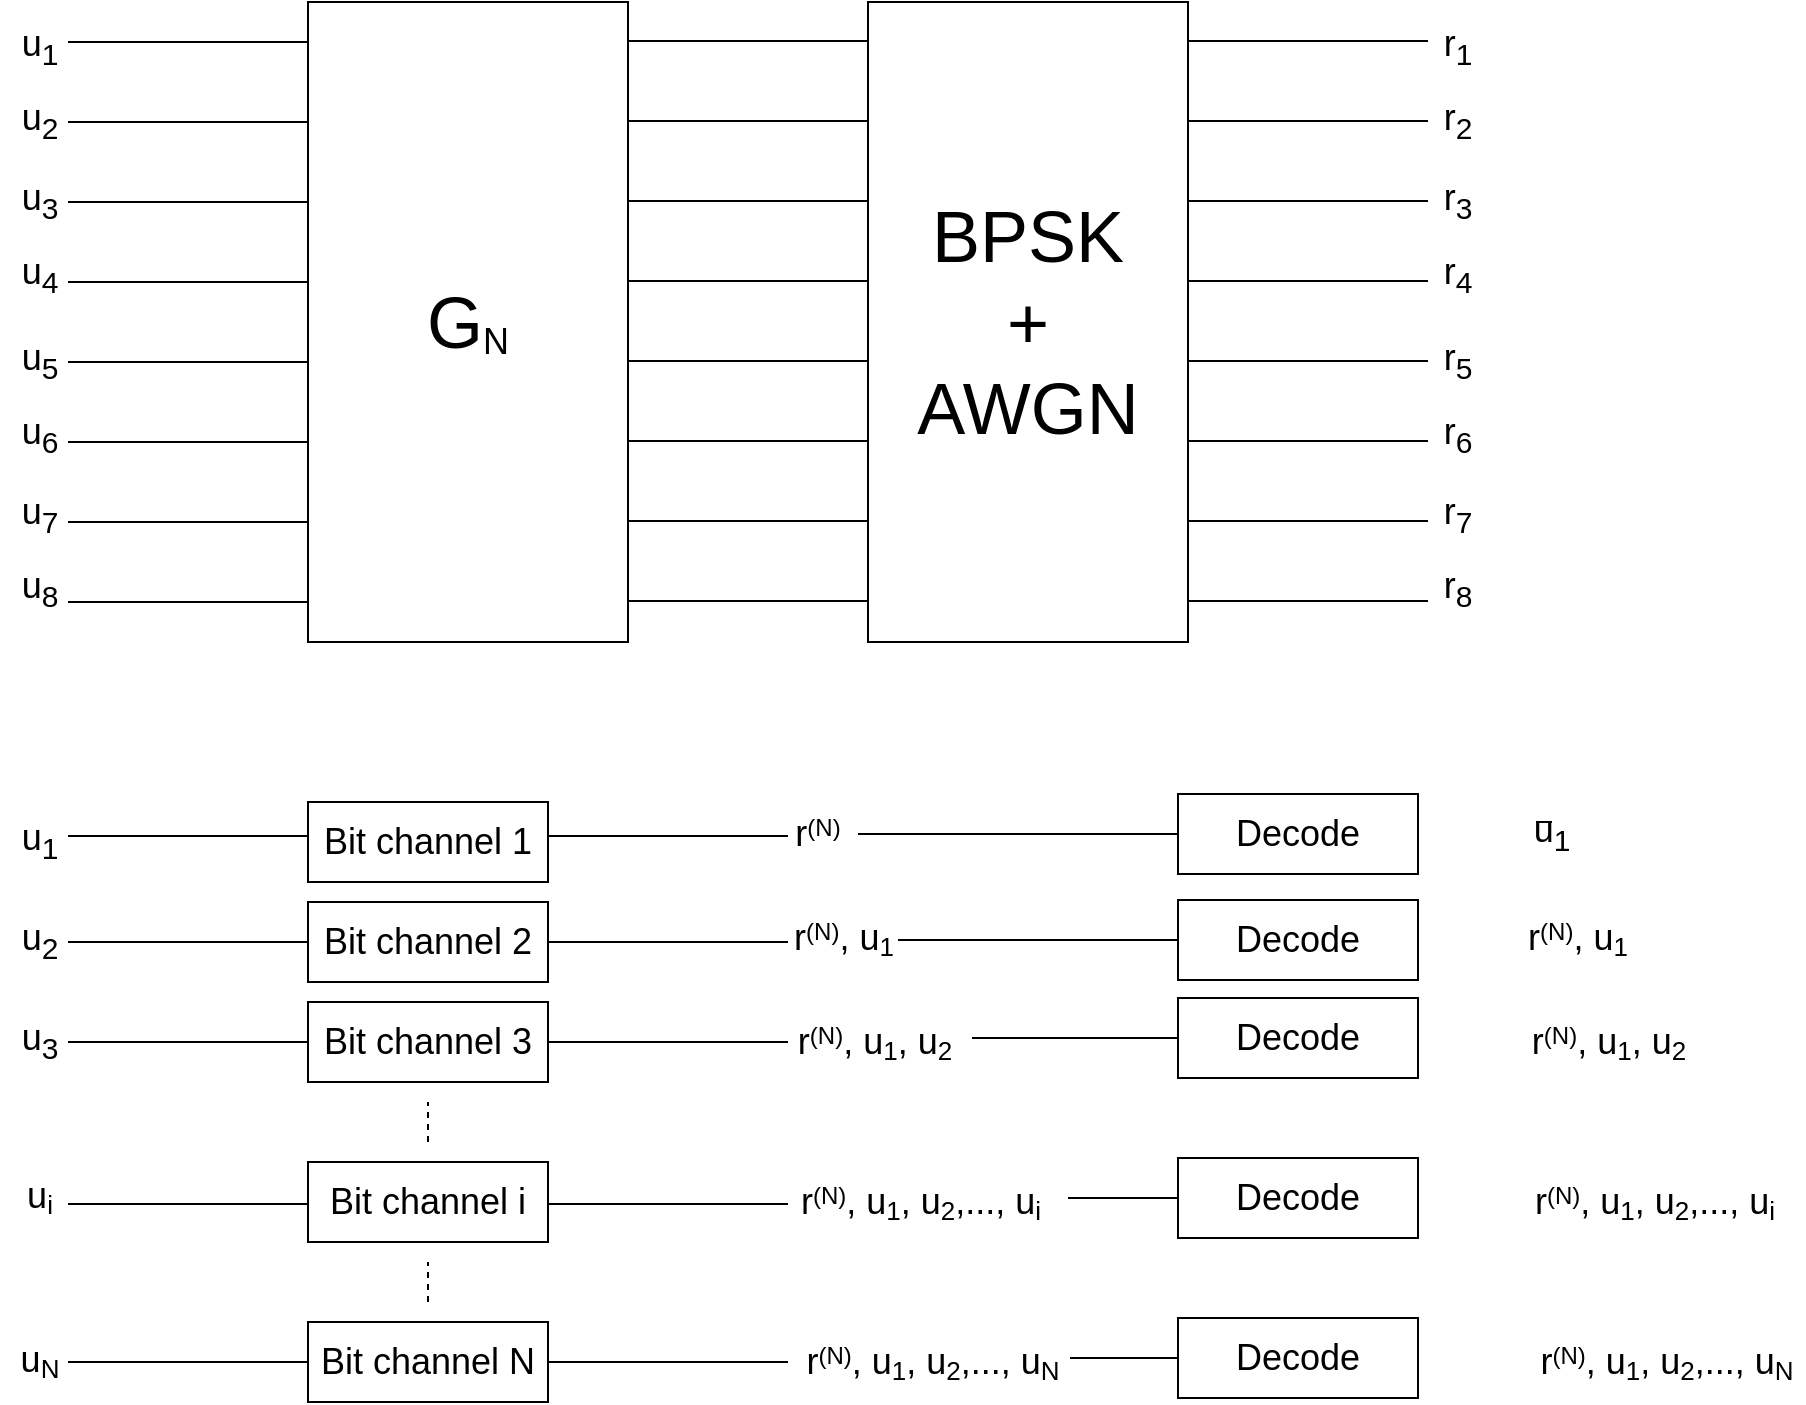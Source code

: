 <mxfile version="15.2.1" type="github">
  <diagram id="AOskYVD_T6Vx6nB35h6X" name="Page-1">
    <mxGraphModel dx="974" dy="472" grid="0" gridSize="10" guides="0" tooltips="1" connect="1" arrows="1" fold="1" page="1" pageScale="1" pageWidth="850" pageHeight="1100" math="0" shadow="0">
      <root>
        <mxCell id="0" />
        <mxCell id="1" parent="0" />
        <mxCell id="Tc1mEy770o2BSBTzKzoE-2" value="&lt;font&gt;&lt;span style=&quot;font-size: 36px&quot;&gt;G&lt;/span&gt;&lt;sub&gt;&lt;font style=&quot;font-size: 18px&quot;&gt;N&lt;/font&gt;&lt;/sub&gt;&lt;/font&gt;" style="rounded=0;whiteSpace=wrap;html=1;fillColor=none;" parent="1" vertex="1">
          <mxGeometry x="200" y="40" width="160" height="320" as="geometry" />
        </mxCell>
        <mxCell id="Tc1mEy770o2BSBTzKzoE-3" value="" style="endArrow=none;html=1;" parent="1" edge="1">
          <mxGeometry width="50" height="50" relative="1" as="geometry">
            <mxPoint x="80" y="60" as="sourcePoint" />
            <mxPoint x="200" y="60" as="targetPoint" />
          </mxGeometry>
        </mxCell>
        <mxCell id="Tc1mEy770o2BSBTzKzoE-4" value="" style="endArrow=none;html=1;" parent="1" edge="1">
          <mxGeometry width="50" height="50" relative="1" as="geometry">
            <mxPoint x="80" y="100" as="sourcePoint" />
            <mxPoint x="200" y="100" as="targetPoint" />
          </mxGeometry>
        </mxCell>
        <mxCell id="Tc1mEy770o2BSBTzKzoE-9" value="" style="endArrow=none;html=1;" parent="1" edge="1">
          <mxGeometry width="50" height="50" relative="1" as="geometry">
            <mxPoint x="80" y="140" as="sourcePoint" />
            <mxPoint x="200" y="140" as="targetPoint" />
          </mxGeometry>
        </mxCell>
        <mxCell id="Tc1mEy770o2BSBTzKzoE-10" value="" style="endArrow=none;html=1;" parent="1" edge="1">
          <mxGeometry width="50" height="50" relative="1" as="geometry">
            <mxPoint x="80" y="180" as="sourcePoint" />
            <mxPoint x="200" y="180" as="targetPoint" />
          </mxGeometry>
        </mxCell>
        <mxCell id="Tc1mEy770o2BSBTzKzoE-11" value="" style="endArrow=none;html=1;" parent="1" edge="1">
          <mxGeometry width="50" height="50" relative="1" as="geometry">
            <mxPoint x="80" y="220" as="sourcePoint" />
            <mxPoint x="200" y="220" as="targetPoint" />
          </mxGeometry>
        </mxCell>
        <mxCell id="Tc1mEy770o2BSBTzKzoE-12" value="" style="endArrow=none;html=1;" parent="1" edge="1">
          <mxGeometry width="50" height="50" relative="1" as="geometry">
            <mxPoint x="80" y="260" as="sourcePoint" />
            <mxPoint x="200" y="260" as="targetPoint" />
          </mxGeometry>
        </mxCell>
        <mxCell id="Tc1mEy770o2BSBTzKzoE-13" value="" style="endArrow=none;html=1;" parent="1" edge="1">
          <mxGeometry width="50" height="50" relative="1" as="geometry">
            <mxPoint x="80" y="300" as="sourcePoint" />
            <mxPoint x="200" y="300" as="targetPoint" />
          </mxGeometry>
        </mxCell>
        <mxCell id="Tc1mEy770o2BSBTzKzoE-14" value="" style="endArrow=none;html=1;" parent="1" edge="1">
          <mxGeometry width="50" height="50" relative="1" as="geometry">
            <mxPoint x="80" y="340" as="sourcePoint" />
            <mxPoint x="200" y="340" as="targetPoint" />
          </mxGeometry>
        </mxCell>
        <mxCell id="Tc1mEy770o2BSBTzKzoE-15" value="" style="endArrow=none;html=1;" parent="1" edge="1">
          <mxGeometry width="50" height="50" relative="1" as="geometry">
            <mxPoint x="360" y="59.5" as="sourcePoint" />
            <mxPoint x="480" y="59.5" as="targetPoint" />
          </mxGeometry>
        </mxCell>
        <mxCell id="Tc1mEy770o2BSBTzKzoE-16" value="" style="endArrow=none;html=1;" parent="1" edge="1">
          <mxGeometry width="50" height="50" relative="1" as="geometry">
            <mxPoint x="360" y="99.5" as="sourcePoint" />
            <mxPoint x="480" y="99.5" as="targetPoint" />
          </mxGeometry>
        </mxCell>
        <mxCell id="Tc1mEy770o2BSBTzKzoE-17" value="" style="endArrow=none;html=1;" parent="1" edge="1">
          <mxGeometry width="50" height="50" relative="1" as="geometry">
            <mxPoint x="360" y="139.5" as="sourcePoint" />
            <mxPoint x="480" y="139.5" as="targetPoint" />
          </mxGeometry>
        </mxCell>
        <mxCell id="Tc1mEy770o2BSBTzKzoE-18" value="" style="endArrow=none;html=1;" parent="1" edge="1">
          <mxGeometry width="50" height="50" relative="1" as="geometry">
            <mxPoint x="360" y="179.5" as="sourcePoint" />
            <mxPoint x="480" y="179.5" as="targetPoint" />
          </mxGeometry>
        </mxCell>
        <mxCell id="Tc1mEy770o2BSBTzKzoE-19" value="" style="endArrow=none;html=1;" parent="1" edge="1">
          <mxGeometry width="50" height="50" relative="1" as="geometry">
            <mxPoint x="360" y="219.5" as="sourcePoint" />
            <mxPoint x="480" y="219.5" as="targetPoint" />
          </mxGeometry>
        </mxCell>
        <mxCell id="Tc1mEy770o2BSBTzKzoE-20" value="" style="endArrow=none;html=1;" parent="1" edge="1">
          <mxGeometry width="50" height="50" relative="1" as="geometry">
            <mxPoint x="360" y="259.5" as="sourcePoint" />
            <mxPoint x="480" y="259.5" as="targetPoint" />
          </mxGeometry>
        </mxCell>
        <mxCell id="Tc1mEy770o2BSBTzKzoE-21" value="" style="endArrow=none;html=1;" parent="1" edge="1">
          <mxGeometry width="50" height="50" relative="1" as="geometry">
            <mxPoint x="360" y="299.5" as="sourcePoint" />
            <mxPoint x="480" y="299.5" as="targetPoint" />
          </mxGeometry>
        </mxCell>
        <mxCell id="Tc1mEy770o2BSBTzKzoE-22" value="" style="endArrow=none;html=1;" parent="1" edge="1">
          <mxGeometry width="50" height="50" relative="1" as="geometry">
            <mxPoint x="360" y="339.5" as="sourcePoint" />
            <mxPoint x="480" y="339.5" as="targetPoint" />
          </mxGeometry>
        </mxCell>
        <mxCell id="Tc1mEy770o2BSBTzKzoE-23" value="&lt;font style=&quot;font-size: 36px&quot;&gt;BPSK&lt;br&gt;+&lt;br&gt;AWGN&lt;/font&gt;" style="rounded=0;whiteSpace=wrap;html=1;fillColor=none;" parent="1" vertex="1">
          <mxGeometry x="480" y="40" width="160" height="320" as="geometry" />
        </mxCell>
        <mxCell id="Tc1mEy770o2BSBTzKzoE-24" value="" style="endArrow=none;html=1;" parent="1" edge="1">
          <mxGeometry width="50" height="50" relative="1" as="geometry">
            <mxPoint x="640" y="59.5" as="sourcePoint" />
            <mxPoint x="760" y="59.5" as="targetPoint" />
          </mxGeometry>
        </mxCell>
        <mxCell id="Tc1mEy770o2BSBTzKzoE-25" value="" style="endArrow=none;html=1;" parent="1" edge="1">
          <mxGeometry width="50" height="50" relative="1" as="geometry">
            <mxPoint x="640" y="99.5" as="sourcePoint" />
            <mxPoint x="760" y="99.5" as="targetPoint" />
          </mxGeometry>
        </mxCell>
        <mxCell id="Tc1mEy770o2BSBTzKzoE-26" value="" style="endArrow=none;html=1;" parent="1" edge="1">
          <mxGeometry width="50" height="50" relative="1" as="geometry">
            <mxPoint x="640" y="139.5" as="sourcePoint" />
            <mxPoint x="760" y="139.5" as="targetPoint" />
          </mxGeometry>
        </mxCell>
        <mxCell id="Tc1mEy770o2BSBTzKzoE-27" value="" style="endArrow=none;html=1;" parent="1" edge="1">
          <mxGeometry width="50" height="50" relative="1" as="geometry">
            <mxPoint x="640" y="179.5" as="sourcePoint" />
            <mxPoint x="760" y="179.5" as="targetPoint" />
          </mxGeometry>
        </mxCell>
        <mxCell id="Tc1mEy770o2BSBTzKzoE-28" value="" style="endArrow=none;html=1;" parent="1" edge="1">
          <mxGeometry width="50" height="50" relative="1" as="geometry">
            <mxPoint x="640" y="219.5" as="sourcePoint" />
            <mxPoint x="760" y="219.5" as="targetPoint" />
          </mxGeometry>
        </mxCell>
        <mxCell id="Tc1mEy770o2BSBTzKzoE-29" value="" style="endArrow=none;html=1;" parent="1" edge="1">
          <mxGeometry width="50" height="50" relative="1" as="geometry">
            <mxPoint x="640" y="259.5" as="sourcePoint" />
            <mxPoint x="760" y="259.5" as="targetPoint" />
          </mxGeometry>
        </mxCell>
        <mxCell id="Tc1mEy770o2BSBTzKzoE-30" value="" style="endArrow=none;html=1;" parent="1" edge="1">
          <mxGeometry width="50" height="50" relative="1" as="geometry">
            <mxPoint x="640" y="299.5" as="sourcePoint" />
            <mxPoint x="760" y="299.5" as="targetPoint" />
          </mxGeometry>
        </mxCell>
        <mxCell id="Tc1mEy770o2BSBTzKzoE-31" value="" style="endArrow=none;html=1;" parent="1" edge="1">
          <mxGeometry width="50" height="50" relative="1" as="geometry">
            <mxPoint x="640" y="339.5" as="sourcePoint" />
            <mxPoint x="760" y="339.5" as="targetPoint" />
          </mxGeometry>
        </mxCell>
        <mxCell id="Tc1mEy770o2BSBTzKzoE-32" value="&lt;font style=&quot;font-size: 18px&quot;&gt;u&lt;sub&gt;1&lt;/sub&gt;&lt;/font&gt;" style="text;html=1;strokeColor=none;fillColor=none;align=center;verticalAlign=middle;whiteSpace=wrap;rounded=0;" parent="1" vertex="1">
          <mxGeometry x="46" y="53" width="40" height="20" as="geometry" />
        </mxCell>
        <mxCell id="Tc1mEy770o2BSBTzKzoE-33" value="&lt;font style=&quot;font-size: 18px&quot;&gt;u&lt;sub&gt;2&lt;/sub&gt;&lt;/font&gt;" style="text;html=1;strokeColor=none;fillColor=none;align=center;verticalAlign=middle;whiteSpace=wrap;rounded=0;" parent="1" vertex="1">
          <mxGeometry x="46" y="90" width="40" height="20" as="geometry" />
        </mxCell>
        <mxCell id="Tc1mEy770o2BSBTzKzoE-34" value="&lt;font style=&quot;font-size: 18px&quot;&gt;u&lt;sub&gt;3&lt;/sub&gt;&lt;/font&gt;" style="text;html=1;strokeColor=none;fillColor=none;align=center;verticalAlign=middle;whiteSpace=wrap;rounded=0;" parent="1" vertex="1">
          <mxGeometry x="46" y="130" width="40" height="20" as="geometry" />
        </mxCell>
        <mxCell id="Tc1mEy770o2BSBTzKzoE-35" value="&lt;font style=&quot;font-size: 18px&quot;&gt;u&lt;sub&gt;4&lt;/sub&gt;&lt;/font&gt;" style="text;html=1;strokeColor=none;fillColor=none;align=center;verticalAlign=middle;whiteSpace=wrap;rounded=0;" parent="1" vertex="1">
          <mxGeometry x="46" y="167" width="40" height="20" as="geometry" />
        </mxCell>
        <mxCell id="Tc1mEy770o2BSBTzKzoE-36" value="&lt;font style=&quot;font-size: 18px&quot;&gt;u&lt;sub&gt;5&lt;/sub&gt;&lt;/font&gt;" style="text;html=1;strokeColor=none;fillColor=none;align=center;verticalAlign=middle;whiteSpace=wrap;rounded=0;" parent="1" vertex="1">
          <mxGeometry x="46" y="210" width="40" height="20" as="geometry" />
        </mxCell>
        <mxCell id="Tc1mEy770o2BSBTzKzoE-37" value="&lt;font style=&quot;font-size: 18px&quot;&gt;u&lt;sub&gt;6&lt;br&gt;&lt;/sub&gt;&lt;/font&gt;" style="text;html=1;strokeColor=none;fillColor=none;align=center;verticalAlign=middle;whiteSpace=wrap;rounded=0;" parent="1" vertex="1">
          <mxGeometry x="46" y="247" width="40" height="20" as="geometry" />
        </mxCell>
        <mxCell id="Tc1mEy770o2BSBTzKzoE-38" value="&lt;font style=&quot;font-size: 18px&quot;&gt;u&lt;sub&gt;7&lt;/sub&gt;&lt;/font&gt;" style="text;html=1;strokeColor=none;fillColor=none;align=center;verticalAlign=middle;whiteSpace=wrap;rounded=0;" parent="1" vertex="1">
          <mxGeometry x="46" y="287" width="40" height="20" as="geometry" />
        </mxCell>
        <mxCell id="Tc1mEy770o2BSBTzKzoE-39" value="&lt;font style=&quot;font-size: 18px&quot;&gt;u&lt;sub&gt;8&lt;/sub&gt;&lt;/font&gt;" style="text;html=1;strokeColor=none;fillColor=none;align=center;verticalAlign=middle;whiteSpace=wrap;rounded=0;" parent="1" vertex="1">
          <mxGeometry x="46" y="324" width="40" height="20" as="geometry" />
        </mxCell>
        <mxCell id="Tc1mEy770o2BSBTzKzoE-40" value="&lt;font style=&quot;font-size: 18px&quot;&gt;r&lt;sub&gt;1&lt;/sub&gt;&lt;/font&gt;" style="text;html=1;strokeColor=none;fillColor=none;align=center;verticalAlign=middle;whiteSpace=wrap;rounded=0;" parent="1" vertex="1">
          <mxGeometry x="755" y="53" width="40" height="20" as="geometry" />
        </mxCell>
        <mxCell id="Tc1mEy770o2BSBTzKzoE-41" value="&lt;font style=&quot;font-size: 18px&quot;&gt;r&lt;sub&gt;2&lt;/sub&gt;&lt;/font&gt;" style="text;html=1;strokeColor=none;fillColor=none;align=center;verticalAlign=middle;whiteSpace=wrap;rounded=0;" parent="1" vertex="1">
          <mxGeometry x="755" y="90" width="40" height="20" as="geometry" />
        </mxCell>
        <mxCell id="Tc1mEy770o2BSBTzKzoE-42" value="&lt;font style=&quot;font-size: 18px&quot;&gt;r&lt;sub&gt;3&lt;/sub&gt;&lt;/font&gt;" style="text;html=1;strokeColor=none;fillColor=none;align=center;verticalAlign=middle;whiteSpace=wrap;rounded=0;" parent="1" vertex="1">
          <mxGeometry x="755" y="130" width="40" height="20" as="geometry" />
        </mxCell>
        <mxCell id="Tc1mEy770o2BSBTzKzoE-43" value="&lt;font style=&quot;font-size: 18px&quot;&gt;r&lt;sub&gt;4&lt;/sub&gt;&lt;/font&gt;" style="text;html=1;strokeColor=none;fillColor=none;align=center;verticalAlign=middle;whiteSpace=wrap;rounded=0;" parent="1" vertex="1">
          <mxGeometry x="755" y="167" width="40" height="20" as="geometry" />
        </mxCell>
        <mxCell id="Tc1mEy770o2BSBTzKzoE-44" value="&lt;font style=&quot;font-size: 18px&quot;&gt;r&lt;sub&gt;5&lt;/sub&gt;&lt;/font&gt;" style="text;html=1;strokeColor=none;fillColor=none;align=center;verticalAlign=middle;whiteSpace=wrap;rounded=0;" parent="1" vertex="1">
          <mxGeometry x="755" y="210" width="40" height="20" as="geometry" />
        </mxCell>
        <mxCell id="Tc1mEy770o2BSBTzKzoE-45" value="&lt;font style=&quot;font-size: 18px&quot;&gt;r&lt;sub&gt;6&lt;br&gt;&lt;/sub&gt;&lt;/font&gt;" style="text;html=1;strokeColor=none;fillColor=none;align=center;verticalAlign=middle;whiteSpace=wrap;rounded=0;" parent="1" vertex="1">
          <mxGeometry x="755" y="247" width="40" height="20" as="geometry" />
        </mxCell>
        <mxCell id="Tc1mEy770o2BSBTzKzoE-46" value="&lt;font style=&quot;font-size: 18px&quot;&gt;r&lt;sub&gt;7&lt;/sub&gt;&lt;/font&gt;" style="text;html=1;strokeColor=none;fillColor=none;align=center;verticalAlign=middle;whiteSpace=wrap;rounded=0;" parent="1" vertex="1">
          <mxGeometry x="755" y="287" width="40" height="20" as="geometry" />
        </mxCell>
        <mxCell id="Tc1mEy770o2BSBTzKzoE-47" value="&lt;font style=&quot;font-size: 18px&quot;&gt;r&lt;sub&gt;8&lt;/sub&gt;&lt;/font&gt;" style="text;html=1;strokeColor=none;fillColor=none;align=center;verticalAlign=middle;whiteSpace=wrap;rounded=0;" parent="1" vertex="1">
          <mxGeometry x="755" y="324" width="40" height="20" as="geometry" />
        </mxCell>
        <mxCell id="Fft4RuXF4kXxr0UAbme2-1" value="&lt;font style=&quot;font-size: 18px&quot;&gt;Bit channel 1&lt;/font&gt;" style="rounded=0;whiteSpace=wrap;html=1;fillColor=none;" parent="1" vertex="1">
          <mxGeometry x="200" y="440" width="120" height="40" as="geometry" />
        </mxCell>
        <mxCell id="Fft4RuXF4kXxr0UAbme2-2" value="&lt;font style=&quot;font-size: 18px&quot;&gt;Bit channel 2&lt;/font&gt;" style="rounded=0;whiteSpace=wrap;html=1;fillColor=none;" parent="1" vertex="1">
          <mxGeometry x="200" y="490" width="120" height="40" as="geometry" />
        </mxCell>
        <mxCell id="Fft4RuXF4kXxr0UAbme2-3" value="&lt;font style=&quot;font-size: 18px&quot;&gt;Bit channel 3&lt;/font&gt;" style="rounded=0;whiteSpace=wrap;html=1;fillColor=none;" parent="1" vertex="1">
          <mxGeometry x="200" y="540" width="120" height="40" as="geometry" />
        </mxCell>
        <mxCell id="Fft4RuXF4kXxr0UAbme2-4" value="&lt;font style=&quot;font-size: 18px&quot;&gt;Bit channel i&lt;/font&gt;" style="rounded=0;whiteSpace=wrap;html=1;fillColor=none;" parent="1" vertex="1">
          <mxGeometry x="200" y="620" width="120" height="40" as="geometry" />
        </mxCell>
        <mxCell id="Fft4RuXF4kXxr0UAbme2-5" value="" style="endArrow=none;dashed=1;html=1;" parent="1" edge="1">
          <mxGeometry width="50" height="50" relative="1" as="geometry">
            <mxPoint x="260" y="610" as="sourcePoint" />
            <mxPoint x="260" y="590" as="targetPoint" />
          </mxGeometry>
        </mxCell>
        <mxCell id="Fft4RuXF4kXxr0UAbme2-7" value="&lt;font style=&quot;font-size: 18px&quot;&gt;Bit channel N&lt;/font&gt;" style="rounded=0;whiteSpace=wrap;html=1;fillColor=none;" parent="1" vertex="1">
          <mxGeometry x="200" y="700" width="120" height="40" as="geometry" />
        </mxCell>
        <mxCell id="Fft4RuXF4kXxr0UAbme2-8" value="" style="endArrow=none;dashed=1;html=1;" parent="1" edge="1">
          <mxGeometry width="50" height="50" relative="1" as="geometry">
            <mxPoint x="260" y="690" as="sourcePoint" />
            <mxPoint x="260" y="670" as="targetPoint" />
          </mxGeometry>
        </mxCell>
        <mxCell id="Fft4RuXF4kXxr0UAbme2-9" value="" style="endArrow=none;html=1;" parent="1" edge="1">
          <mxGeometry width="50" height="50" relative="1" as="geometry">
            <mxPoint x="80" y="457" as="sourcePoint" />
            <mxPoint x="200" y="457" as="targetPoint" />
          </mxGeometry>
        </mxCell>
        <mxCell id="Fft4RuXF4kXxr0UAbme2-10" value="" style="endArrow=none;html=1;" parent="1" edge="1">
          <mxGeometry width="50" height="50" relative="1" as="geometry">
            <mxPoint x="80" y="510" as="sourcePoint" />
            <mxPoint x="200" y="510" as="targetPoint" />
          </mxGeometry>
        </mxCell>
        <mxCell id="Fft4RuXF4kXxr0UAbme2-11" value="" style="endArrow=none;html=1;" parent="1" edge="1">
          <mxGeometry width="50" height="50" relative="1" as="geometry">
            <mxPoint x="80" y="560" as="sourcePoint" />
            <mxPoint x="200" y="560" as="targetPoint" />
          </mxGeometry>
        </mxCell>
        <mxCell id="Fft4RuXF4kXxr0UAbme2-12" value="" style="endArrow=none;html=1;" parent="1" edge="1">
          <mxGeometry width="50" height="50" relative="1" as="geometry">
            <mxPoint x="80" y="641" as="sourcePoint" />
            <mxPoint x="200" y="641" as="targetPoint" />
          </mxGeometry>
        </mxCell>
        <mxCell id="Fft4RuXF4kXxr0UAbme2-13" value="" style="endArrow=none;html=1;" parent="1" edge="1">
          <mxGeometry width="50" height="50" relative="1" as="geometry">
            <mxPoint x="80" y="720" as="sourcePoint" />
            <mxPoint x="200" y="720" as="targetPoint" />
          </mxGeometry>
        </mxCell>
        <mxCell id="Fft4RuXF4kXxr0UAbme2-14" value="&lt;font style=&quot;font-size: 18px&quot;&gt;u&lt;sub&gt;1&lt;/sub&gt;&lt;/font&gt;" style="text;html=1;strokeColor=none;fillColor=none;align=center;verticalAlign=middle;whiteSpace=wrap;rounded=0;" parent="1" vertex="1">
          <mxGeometry x="46" y="450" width="40" height="20" as="geometry" />
        </mxCell>
        <mxCell id="Fft4RuXF4kXxr0UAbme2-15" value="&lt;font style=&quot;font-size: 18px&quot;&gt;u&lt;sub&gt;2&lt;/sub&gt;&lt;/font&gt;" style="text;html=1;strokeColor=none;fillColor=none;align=center;verticalAlign=middle;whiteSpace=wrap;rounded=0;" parent="1" vertex="1">
          <mxGeometry x="46" y="500" width="40" height="20" as="geometry" />
        </mxCell>
        <mxCell id="Fft4RuXF4kXxr0UAbme2-16" value="&lt;font style=&quot;font-size: 18px&quot;&gt;u&lt;sub&gt;3&lt;/sub&gt;&lt;/font&gt;" style="text;html=1;strokeColor=none;fillColor=none;align=center;verticalAlign=middle;whiteSpace=wrap;rounded=0;" parent="1" vertex="1">
          <mxGeometry x="46" y="550" width="40" height="20" as="geometry" />
        </mxCell>
        <mxCell id="Fft4RuXF4kXxr0UAbme2-17" value="&lt;font&gt;&lt;span style=&quot;font-size: 18px&quot;&gt;u&lt;/span&gt;&lt;sub&gt;&lt;font style=&quot;font-size: 13px&quot;&gt;i&lt;/font&gt;&lt;/sub&gt;&lt;/font&gt;" style="text;html=1;strokeColor=none;fillColor=none;align=center;verticalAlign=middle;whiteSpace=wrap;rounded=0;" parent="1" vertex="1">
          <mxGeometry x="46" y="628" width="40" height="20" as="geometry" />
        </mxCell>
        <mxCell id="Fft4RuXF4kXxr0UAbme2-18" value="&lt;font&gt;&lt;span style=&quot;font-size: 18px&quot;&gt;u&lt;/span&gt;&lt;sub&gt;&lt;font style=&quot;font-size: 13px&quot;&gt;N&lt;/font&gt;&lt;/sub&gt;&lt;/font&gt;" style="text;html=1;strokeColor=none;fillColor=none;align=center;verticalAlign=middle;whiteSpace=wrap;rounded=0;" parent="1" vertex="1">
          <mxGeometry x="46" y="710" width="40" height="20" as="geometry" />
        </mxCell>
        <mxCell id="Fft4RuXF4kXxr0UAbme2-20" value="" style="endArrow=none;html=1;" parent="1" edge="1">
          <mxGeometry width="50" height="50" relative="1" as="geometry">
            <mxPoint x="320" y="457" as="sourcePoint" />
            <mxPoint x="440" y="457" as="targetPoint" />
          </mxGeometry>
        </mxCell>
        <mxCell id="Fft4RuXF4kXxr0UAbme2-21" value="" style="endArrow=none;html=1;" parent="1" edge="1">
          <mxGeometry width="50" height="50" relative="1" as="geometry">
            <mxPoint x="320" y="510" as="sourcePoint" />
            <mxPoint x="440" y="510" as="targetPoint" />
          </mxGeometry>
        </mxCell>
        <mxCell id="Fft4RuXF4kXxr0UAbme2-22" value="" style="endArrow=none;html=1;" parent="1" edge="1">
          <mxGeometry width="50" height="50" relative="1" as="geometry">
            <mxPoint x="320" y="560" as="sourcePoint" />
            <mxPoint x="440" y="560" as="targetPoint" />
          </mxGeometry>
        </mxCell>
        <mxCell id="Fft4RuXF4kXxr0UAbme2-23" value="" style="endArrow=none;html=1;" parent="1" edge="1">
          <mxGeometry width="50" height="50" relative="1" as="geometry">
            <mxPoint x="320" y="641" as="sourcePoint" />
            <mxPoint x="440" y="641" as="targetPoint" />
          </mxGeometry>
        </mxCell>
        <mxCell id="Fft4RuXF4kXxr0UAbme2-24" value="" style="endArrow=none;html=1;" parent="1" edge="1">
          <mxGeometry width="50" height="50" relative="1" as="geometry">
            <mxPoint x="320" y="720" as="sourcePoint" />
            <mxPoint x="440" y="720" as="targetPoint" />
          </mxGeometry>
        </mxCell>
        <mxCell id="Fft4RuXF4kXxr0UAbme2-27" value="&lt;span style=&quot;font-size: 18px&quot;&gt;r&lt;/span&gt;&lt;sup&gt;&lt;font style=&quot;font-size: 12px&quot;&gt;(N)&lt;/font&gt;&lt;/sup&gt;" style="text;html=1;strokeColor=none;fillColor=none;align=center;verticalAlign=middle;whiteSpace=wrap;rounded=0;" parent="1" vertex="1">
          <mxGeometry x="435" y="446" width="40" height="20" as="geometry" />
        </mxCell>
        <mxCell id="Fft4RuXF4kXxr0UAbme2-28" value="&lt;span style=&quot;font-size: 18px&quot;&gt;r&lt;/span&gt;&lt;sup&gt;&lt;font style=&quot;font-size: 12px&quot;&gt;(N)&lt;/font&gt;&lt;/sup&gt;&lt;span style=&quot;font-size: 18px&quot;&gt;, u&lt;/span&gt;&lt;sub&gt;&lt;font style=&quot;font-size: 13px&quot;&gt;1&lt;/font&gt;&lt;/sub&gt;" style="text;html=1;strokeColor=none;fillColor=none;align=center;verticalAlign=middle;whiteSpace=wrap;rounded=0;" parent="1" vertex="1">
          <mxGeometry x="441" y="499" width="54" height="20" as="geometry" />
        </mxCell>
        <mxCell id="Fft4RuXF4kXxr0UAbme2-29" value="&lt;font&gt;&lt;span style=&quot;font-size: 18px&quot;&gt;r&lt;/span&gt;&lt;sup style=&quot;font-size: 18px&quot;&gt;&lt;font style=&quot;font-size: 12px&quot;&gt;(N)&lt;/font&gt;&lt;/sup&gt;&lt;span style=&quot;font-size: 18px&quot;&gt;, u&lt;/span&gt;&lt;sub&gt;&lt;font style=&quot;font-size: 13px&quot;&gt;1&lt;/font&gt;&lt;/sub&gt;&lt;span style=&quot;font-size: 18px&quot;&gt;, u&lt;/span&gt;&lt;sub&gt;&lt;font style=&quot;font-size: 13px&quot;&gt;2&lt;/font&gt;&lt;/sub&gt;&lt;/font&gt;" style="text;html=1;strokeColor=none;fillColor=none;align=center;verticalAlign=middle;whiteSpace=wrap;rounded=0;" parent="1" vertex="1">
          <mxGeometry x="435" y="548" width="97" height="20" as="geometry" />
        </mxCell>
        <mxCell id="Fft4RuXF4kXxr0UAbme2-30" value="&lt;font&gt;&lt;span style=&quot;font-size: 18px&quot;&gt;r&lt;/span&gt;&lt;sup style=&quot;font-size: 18px&quot;&gt;&lt;font style=&quot;font-size: 12px&quot;&gt;(N)&lt;/font&gt;&lt;/sup&gt;&lt;span style=&quot;font-size: 18px&quot;&gt;, u&lt;/span&gt;&lt;sub&gt;&lt;font style=&quot;font-size: 13px&quot;&gt;1&lt;/font&gt;&lt;/sub&gt;&lt;span style=&quot;font-size: 18px&quot;&gt;, u&lt;/span&gt;&lt;sub&gt;&lt;font style=&quot;font-size: 13px&quot;&gt;2&lt;/font&gt;&lt;/sub&gt;&lt;span style=&quot;font-size: 18px&quot;&gt;,..., u&lt;/span&gt;&lt;sub&gt;&lt;font style=&quot;font-size: 13px&quot;&gt;i&lt;/font&gt;&lt;/sub&gt;&lt;/font&gt;" style="text;html=1;strokeColor=none;fillColor=none;align=center;verticalAlign=middle;whiteSpace=wrap;rounded=0;" parent="1" vertex="1">
          <mxGeometry x="433" y="628" width="147" height="20" as="geometry" />
        </mxCell>
        <mxCell id="Fft4RuXF4kXxr0UAbme2-31" value="&lt;font&gt;&lt;span style=&quot;font-size: 18px&quot;&gt;r&lt;/span&gt;&lt;sup style=&quot;font-size: 18px&quot;&gt;&lt;font style=&quot;font-size: 12px&quot;&gt;(N)&lt;/font&gt;&lt;/sup&gt;&lt;span style=&quot;font-size: 18px&quot;&gt;, u&lt;/span&gt;&lt;sub&gt;&lt;font style=&quot;font-size: 13px&quot;&gt;1&lt;/font&gt;&lt;/sub&gt;&lt;span style=&quot;font-size: 18px&quot;&gt;, u&lt;/span&gt;&lt;sub&gt;&lt;font style=&quot;font-size: 13px&quot;&gt;2&lt;/font&gt;&lt;/sub&gt;&lt;span style=&quot;font-size: 18px&quot;&gt;,...,&amp;nbsp;u&lt;/span&gt;&lt;sub&gt;&lt;font style=&quot;font-size: 13px&quot;&gt;N&lt;/font&gt;&lt;/sub&gt;&lt;/font&gt;" style="text;html=1;strokeColor=none;fillColor=none;align=center;verticalAlign=middle;whiteSpace=wrap;rounded=0;" parent="1" vertex="1">
          <mxGeometry x="444" y="708" width="137" height="20" as="geometry" />
        </mxCell>
        <mxCell id="eZ2CjNAfuJwfLxTCeF0J-1" value="&lt;font style=&quot;font-size: 18px&quot;&gt;Decode&lt;/font&gt;" style="rounded=0;whiteSpace=wrap;html=1;fillColor=none;" vertex="1" parent="1">
          <mxGeometry x="635" y="436" width="120" height="40" as="geometry" />
        </mxCell>
        <mxCell id="eZ2CjNAfuJwfLxTCeF0J-2" value="&lt;span style=&quot;font-size: 18px&quot;&gt;Decode&lt;/span&gt;" style="rounded=0;whiteSpace=wrap;html=1;fillColor=none;" vertex="1" parent="1">
          <mxGeometry x="635" y="489" width="120" height="40" as="geometry" />
        </mxCell>
        <mxCell id="eZ2CjNAfuJwfLxTCeF0J-3" value="&lt;span style=&quot;font-size: 18px&quot;&gt;Decode&lt;/span&gt;" style="rounded=0;whiteSpace=wrap;html=1;fillColor=none;" vertex="1" parent="1">
          <mxGeometry x="635" y="538" width="120" height="40" as="geometry" />
        </mxCell>
        <mxCell id="eZ2CjNAfuJwfLxTCeF0J-4" value="&lt;span style=&quot;font-size: 18px&quot;&gt;Decode&lt;/span&gt;" style="rounded=0;whiteSpace=wrap;html=1;fillColor=none;" vertex="1" parent="1">
          <mxGeometry x="635" y="618" width="120" height="40" as="geometry" />
        </mxCell>
        <mxCell id="eZ2CjNAfuJwfLxTCeF0J-5" value="&lt;span style=&quot;font-size: 18px&quot;&gt;Decode&lt;/span&gt;" style="rounded=0;whiteSpace=wrap;html=1;fillColor=none;" vertex="1" parent="1">
          <mxGeometry x="635" y="698" width="120" height="40" as="geometry" />
        </mxCell>
        <mxCell id="eZ2CjNAfuJwfLxTCeF0J-10" value="" style="endArrow=none;html=1;entryX=1;entryY=0.5;entryDx=0;entryDy=0;exitX=0;exitY=0.5;exitDx=0;exitDy=0;" edge="1" parent="1" source="eZ2CjNAfuJwfLxTCeF0J-1" target="Fft4RuXF4kXxr0UAbme2-27">
          <mxGeometry width="50" height="50" relative="1" as="geometry">
            <mxPoint x="400" y="680" as="sourcePoint" />
            <mxPoint x="450" y="630" as="targetPoint" />
          </mxGeometry>
        </mxCell>
        <mxCell id="eZ2CjNAfuJwfLxTCeF0J-11" value="" style="endArrow=none;html=1;entryX=0;entryY=0.5;entryDx=0;entryDy=0;exitX=1;exitY=0.5;exitDx=0;exitDy=0;" edge="1" parent="1" source="Fft4RuXF4kXxr0UAbme2-28" target="eZ2CjNAfuJwfLxTCeF0J-2">
          <mxGeometry width="50" height="50" relative="1" as="geometry">
            <mxPoint x="520" y="520" as="sourcePoint" />
            <mxPoint x="600" y="500" as="targetPoint" />
          </mxGeometry>
        </mxCell>
        <mxCell id="eZ2CjNAfuJwfLxTCeF0J-12" value="" style="endArrow=none;html=1;exitX=1;exitY=0.5;exitDx=0;exitDy=0;entryX=0;entryY=0.5;entryDx=0;entryDy=0;" edge="1" parent="1" source="Fft4RuXF4kXxr0UAbme2-29" target="eZ2CjNAfuJwfLxTCeF0J-3">
          <mxGeometry width="50" height="50" relative="1" as="geometry">
            <mxPoint x="550" y="620" as="sourcePoint" />
            <mxPoint x="600" y="570" as="targetPoint" />
          </mxGeometry>
        </mxCell>
        <mxCell id="eZ2CjNAfuJwfLxTCeF0J-13" value="" style="endArrow=none;html=1;exitX=1;exitY=0.5;exitDx=0;exitDy=0;entryX=0;entryY=0.5;entryDx=0;entryDy=0;" edge="1" parent="1" source="Fft4RuXF4kXxr0UAbme2-30" target="eZ2CjNAfuJwfLxTCeF0J-4">
          <mxGeometry width="50" height="50" relative="1" as="geometry">
            <mxPoint x="470" y="640" as="sourcePoint" />
            <mxPoint x="520" y="590" as="targetPoint" />
          </mxGeometry>
        </mxCell>
        <mxCell id="eZ2CjNAfuJwfLxTCeF0J-14" value="" style="endArrow=none;html=1;exitX=1;exitY=0.5;exitDx=0;exitDy=0;entryX=0;entryY=0.5;entryDx=0;entryDy=0;" edge="1" parent="1" source="Fft4RuXF4kXxr0UAbme2-31" target="eZ2CjNAfuJwfLxTCeF0J-5">
          <mxGeometry width="50" height="50" relative="1" as="geometry">
            <mxPoint x="600" y="820" as="sourcePoint" />
            <mxPoint x="650" y="770" as="targetPoint" />
          </mxGeometry>
        </mxCell>
        <mxCell id="eZ2CjNAfuJwfLxTCeF0J-18" value="&lt;span style=&quot;font-size: 18px&quot;&gt;u&lt;sub&gt;1&lt;/sub&gt;&lt;/span&gt;" style="text;html=1;strokeColor=none;fillColor=none;align=center;verticalAlign=middle;whiteSpace=wrap;rounded=0;" vertex="1" parent="1">
          <mxGeometry x="802" y="446" width="40" height="20" as="geometry" />
        </mxCell>
        <mxCell id="eZ2CjNAfuJwfLxTCeF0J-19" value="&lt;span style=&quot;font-size: 18px&quot;&gt;r&lt;/span&gt;&lt;sup&gt;&lt;font style=&quot;font-size: 12px&quot;&gt;(N)&lt;/font&gt;&lt;/sup&gt;&lt;span style=&quot;font-size: 18px&quot;&gt;, u&lt;/span&gt;&lt;sub&gt;&lt;font style=&quot;font-size: 13px&quot;&gt;1&lt;/font&gt;&lt;/sub&gt;" style="text;html=1;strokeColor=none;fillColor=none;align=center;verticalAlign=middle;whiteSpace=wrap;rounded=0;" vertex="1" parent="1">
          <mxGeometry x="808" y="499" width="54" height="20" as="geometry" />
        </mxCell>
        <mxCell id="eZ2CjNAfuJwfLxTCeF0J-20" value="&lt;font&gt;&lt;span style=&quot;font-size: 18px&quot;&gt;r&lt;/span&gt;&lt;sup style=&quot;font-size: 18px&quot;&gt;&lt;font style=&quot;font-size: 12px&quot;&gt;(N)&lt;/font&gt;&lt;/sup&gt;&lt;span style=&quot;font-size: 18px&quot;&gt;, u&lt;/span&gt;&lt;sub&gt;&lt;font style=&quot;font-size: 13px&quot;&gt;1&lt;/font&gt;&lt;/sub&gt;&lt;span style=&quot;font-size: 18px&quot;&gt;, u&lt;/span&gt;&lt;sub&gt;&lt;font style=&quot;font-size: 13px&quot;&gt;2&lt;/font&gt;&lt;/sub&gt;&lt;/font&gt;" style="text;html=1;strokeColor=none;fillColor=none;align=center;verticalAlign=middle;whiteSpace=wrap;rounded=0;" vertex="1" parent="1">
          <mxGeometry x="802" y="548" width="97" height="20" as="geometry" />
        </mxCell>
        <mxCell id="eZ2CjNAfuJwfLxTCeF0J-21" value="&lt;font&gt;&lt;span style=&quot;font-size: 18px&quot;&gt;r&lt;/span&gt;&lt;sup style=&quot;font-size: 18px&quot;&gt;&lt;font style=&quot;font-size: 12px&quot;&gt;(N)&lt;/font&gt;&lt;/sup&gt;&lt;span style=&quot;font-size: 18px&quot;&gt;, u&lt;/span&gt;&lt;sub&gt;&lt;font style=&quot;font-size: 13px&quot;&gt;1&lt;/font&gt;&lt;/sub&gt;&lt;span style=&quot;font-size: 18px&quot;&gt;, u&lt;/span&gt;&lt;sub&gt;&lt;font style=&quot;font-size: 13px&quot;&gt;2&lt;/font&gt;&lt;/sub&gt;&lt;span style=&quot;font-size: 18px&quot;&gt;,..., u&lt;/span&gt;&lt;sub&gt;&lt;font style=&quot;font-size: 13px&quot;&gt;i&lt;/font&gt;&lt;/sub&gt;&lt;/font&gt;" style="text;html=1;strokeColor=none;fillColor=none;align=center;verticalAlign=middle;whiteSpace=wrap;rounded=0;" vertex="1" parent="1">
          <mxGeometry x="800" y="628" width="147" height="20" as="geometry" />
        </mxCell>
        <mxCell id="eZ2CjNAfuJwfLxTCeF0J-22" value="&lt;font&gt;&lt;span style=&quot;font-size: 18px&quot;&gt;r&lt;/span&gt;&lt;sup style=&quot;font-size: 18px&quot;&gt;&lt;font style=&quot;font-size: 12px&quot;&gt;(N)&lt;/font&gt;&lt;/sup&gt;&lt;span style=&quot;font-size: 18px&quot;&gt;, u&lt;/span&gt;&lt;sub&gt;&lt;font style=&quot;font-size: 13px&quot;&gt;1&lt;/font&gt;&lt;/sub&gt;&lt;span style=&quot;font-size: 18px&quot;&gt;, u&lt;/span&gt;&lt;sub&gt;&lt;font style=&quot;font-size: 13px&quot;&gt;2&lt;/font&gt;&lt;/sub&gt;&lt;span style=&quot;font-size: 18px&quot;&gt;,...,&amp;nbsp;u&lt;/span&gt;&lt;sub&gt;&lt;font style=&quot;font-size: 13px&quot;&gt;N&lt;/font&gt;&lt;/sub&gt;&lt;/font&gt;" style="text;html=1;strokeColor=none;fillColor=none;align=center;verticalAlign=middle;whiteSpace=wrap;rounded=0;" vertex="1" parent="1">
          <mxGeometry x="811" y="708" width="137" height="20" as="geometry" />
        </mxCell>
        <mxCell id="eZ2CjNAfuJwfLxTCeF0J-25" value="" style="endArrow=none;html=1;" edge="1" parent="1">
          <mxGeometry width="50" height="50" relative="1" as="geometry">
            <mxPoint x="814" y="450" as="sourcePoint" />
            <mxPoint x="822" y="450" as="targetPoint" />
          </mxGeometry>
        </mxCell>
      </root>
    </mxGraphModel>
  </diagram>
</mxfile>
